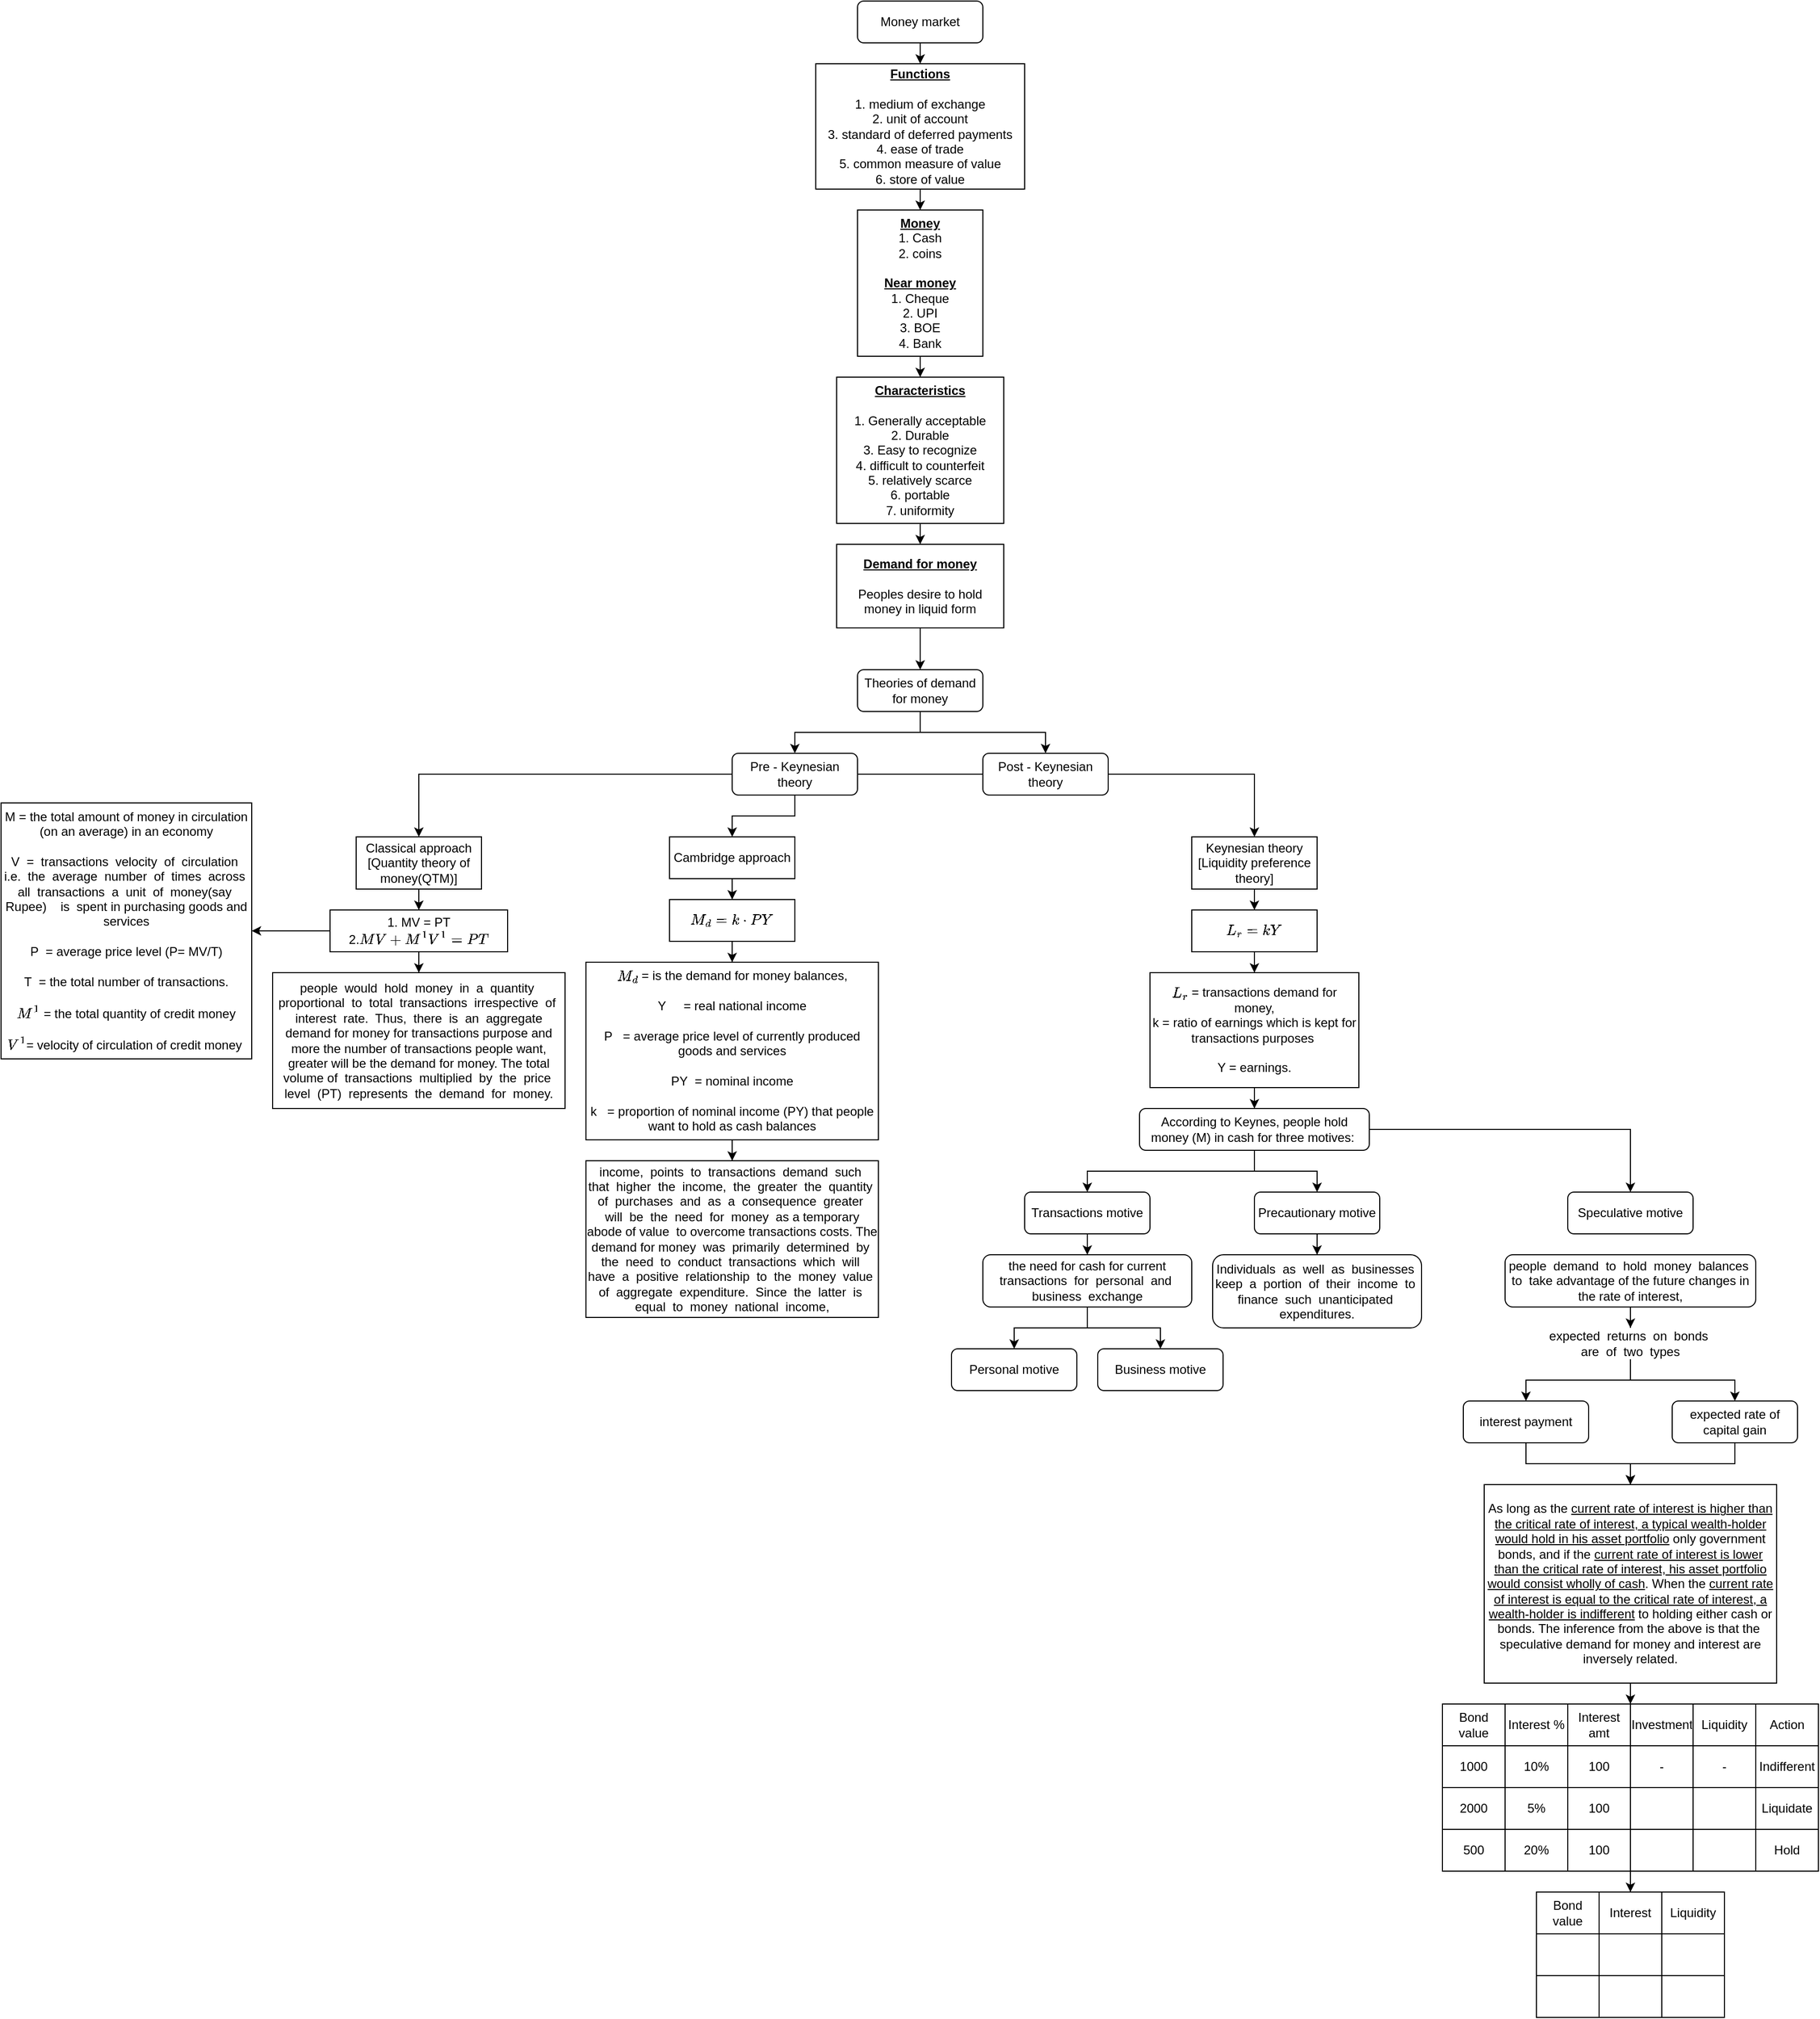 <mxfile version="14.9.0" type="github">
  <diagram id="a7ajwo2syn-CBHWLVelC" name="Page-1">
    <mxGraphModel dx="2098" dy="627" grid="1" gridSize="10" guides="1" tooltips="1" connect="1" arrows="1" fold="1" page="1" pageScale="1" pageWidth="850" pageHeight="1100" math="1" shadow="0">
      <root>
        <mxCell id="0" />
        <mxCell id="1" parent="0" />
        <mxCell id="JGfa3QQ2Kr3XQhtsew2E-2" style="edgeStyle=orthogonalEdgeStyle;rounded=0;orthogonalLoop=1;jettySize=auto;html=1;" edge="1" parent="1" source="kwy3u0nTgT62as4mCj3b-1" target="JGfa3QQ2Kr3XQhtsew2E-1">
          <mxGeometry relative="1" as="geometry" />
        </mxCell>
        <mxCell id="kwy3u0nTgT62as4mCj3b-1" value="Money market" style="rounded=1;whiteSpace=wrap;html=1;" parent="1" vertex="1">
          <mxGeometry x="360" width="120" height="40" as="geometry" />
        </mxCell>
        <mxCell id="JGfa3QQ2Kr3XQhtsew2E-5" style="edgeStyle=orthogonalEdgeStyle;rounded=0;orthogonalLoop=1;jettySize=auto;html=1;" edge="1" parent="1" source="JGfa3QQ2Kr3XQhtsew2E-1" target="JGfa3QQ2Kr3XQhtsew2E-3">
          <mxGeometry relative="1" as="geometry" />
        </mxCell>
        <mxCell id="JGfa3QQ2Kr3XQhtsew2E-1" value="&lt;div&gt;&lt;u&gt;&lt;b&gt;Functions&lt;/b&gt;&lt;/u&gt;&lt;/div&gt;&lt;div&gt;&lt;br&gt;&lt;/div&gt;&lt;div&gt;1. medium of exchange&lt;/div&gt;&lt;div&gt;2. unit of account&lt;/div&gt;&lt;div&gt;3. standard of deferred payments&lt;/div&gt;&lt;div&gt;4. ease of trade&lt;br&gt;&lt;/div&gt;&lt;div&gt;5. common measure of value&lt;/div&gt;&lt;div&gt;6. store of value&lt;/div&gt;" style="rounded=0;whiteSpace=wrap;html=1;" vertex="1" parent="1">
          <mxGeometry x="320" y="60" width="200" height="120" as="geometry" />
        </mxCell>
        <mxCell id="JGfa3QQ2Kr3XQhtsew2E-7" style="edgeStyle=orthogonalEdgeStyle;rounded=0;orthogonalLoop=1;jettySize=auto;html=1;" edge="1" parent="1" source="JGfa3QQ2Kr3XQhtsew2E-3" target="JGfa3QQ2Kr3XQhtsew2E-6">
          <mxGeometry relative="1" as="geometry" />
        </mxCell>
        <mxCell id="JGfa3QQ2Kr3XQhtsew2E-3" value="&lt;div&gt;&lt;u&gt;&lt;b&gt;Money&lt;/b&gt;&lt;/u&gt;&lt;/div&gt;&lt;div&gt;1. Cash&lt;/div&gt;&lt;div&gt;2. coins&lt;/div&gt;&lt;div&gt;&lt;br&gt;&lt;/div&gt;&lt;div&gt;&lt;u&gt;&lt;b&gt;Near money&lt;/b&gt;&lt;/u&gt;&lt;/div&gt;&lt;div&gt;1. Cheque&lt;/div&gt;&lt;div&gt;2. UPI&lt;/div&gt;&lt;div&gt;3. BOE&lt;/div&gt;&lt;div&gt;4. Bank&lt;br&gt;&lt;/div&gt;" style="rounded=0;whiteSpace=wrap;html=1;" vertex="1" parent="1">
          <mxGeometry x="360" y="200" width="120" height="140" as="geometry" />
        </mxCell>
        <mxCell id="JGfa3QQ2Kr3XQhtsew2E-9" style="edgeStyle=orthogonalEdgeStyle;rounded=0;orthogonalLoop=1;jettySize=auto;html=1;" edge="1" parent="1" source="JGfa3QQ2Kr3XQhtsew2E-6" target="JGfa3QQ2Kr3XQhtsew2E-8">
          <mxGeometry relative="1" as="geometry" />
        </mxCell>
        <mxCell id="JGfa3QQ2Kr3XQhtsew2E-6" value="&lt;div&gt;&lt;u&gt;&lt;b&gt;Characteristics&lt;/b&gt;&lt;/u&gt;&lt;/div&gt;&lt;div&gt;&lt;br&gt;&lt;/div&gt;&lt;div&gt;1. Generally acceptable&lt;/div&gt;&lt;div&gt;2. Durable&lt;/div&gt;&lt;div&gt;3. Easy to recognize&lt;/div&gt;&lt;div&gt;4. difficult to counterfeit&lt;/div&gt;&lt;div&gt;5. relatively scarce&lt;/div&gt;&lt;div&gt;6. portable&lt;/div&gt;&lt;div&gt;7. uniformity&lt;br&gt;&lt;/div&gt;" style="rounded=0;whiteSpace=wrap;html=1;" vertex="1" parent="1">
          <mxGeometry x="340" y="360" width="160" height="140" as="geometry" />
        </mxCell>
        <mxCell id="JGfa3QQ2Kr3XQhtsew2E-11" style="edgeStyle=orthogonalEdgeStyle;rounded=0;orthogonalLoop=1;jettySize=auto;html=1;" edge="1" parent="1" source="JGfa3QQ2Kr3XQhtsew2E-8" target="JGfa3QQ2Kr3XQhtsew2E-10">
          <mxGeometry relative="1" as="geometry" />
        </mxCell>
        <mxCell id="JGfa3QQ2Kr3XQhtsew2E-8" value="&lt;div&gt;&lt;u&gt;&lt;b&gt;Demand for money&lt;/b&gt;&lt;/u&gt;&lt;/div&gt;&lt;div&gt;&lt;br&gt;&lt;/div&gt;&lt;div&gt;Peoples desire to hold &lt;br&gt;&lt;/div&gt;&lt;div&gt;money in liquid form&lt;br&gt;&lt;/div&gt;" style="rounded=0;whiteSpace=wrap;html=1;" vertex="1" parent="1">
          <mxGeometry x="340" y="520" width="160" height="80" as="geometry" />
        </mxCell>
        <mxCell id="JGfa3QQ2Kr3XQhtsew2E-15" style="edgeStyle=orthogonalEdgeStyle;rounded=0;orthogonalLoop=1;jettySize=auto;html=1;" edge="1" parent="1" source="JGfa3QQ2Kr3XQhtsew2E-10" target="JGfa3QQ2Kr3XQhtsew2E-12">
          <mxGeometry relative="1" as="geometry" />
        </mxCell>
        <mxCell id="JGfa3QQ2Kr3XQhtsew2E-16" style="edgeStyle=orthogonalEdgeStyle;rounded=0;orthogonalLoop=1;jettySize=auto;html=1;" edge="1" parent="1" source="JGfa3QQ2Kr3XQhtsew2E-10" target="JGfa3QQ2Kr3XQhtsew2E-13">
          <mxGeometry relative="1" as="geometry" />
        </mxCell>
        <mxCell id="JGfa3QQ2Kr3XQhtsew2E-10" value="Theories of demand for money" style="rounded=1;whiteSpace=wrap;html=1;" vertex="1" parent="1">
          <mxGeometry x="360" y="640" width="120" height="40" as="geometry" />
        </mxCell>
        <mxCell id="JGfa3QQ2Kr3XQhtsew2E-20" style="edgeStyle=orthogonalEdgeStyle;rounded=0;orthogonalLoop=1;jettySize=auto;html=1;entryX=0.5;entryY=0;entryDx=0;entryDy=0;" edge="1" parent="1" source="JGfa3QQ2Kr3XQhtsew2E-12" target="JGfa3QQ2Kr3XQhtsew2E-19">
          <mxGeometry relative="1" as="geometry" />
        </mxCell>
        <mxCell id="JGfa3QQ2Kr3XQhtsew2E-21" style="edgeStyle=orthogonalEdgeStyle;rounded=0;orthogonalLoop=1;jettySize=auto;html=1;" edge="1" parent="1" source="JGfa3QQ2Kr3XQhtsew2E-12" target="JGfa3QQ2Kr3XQhtsew2E-18">
          <mxGeometry relative="1" as="geometry" />
        </mxCell>
        <mxCell id="JGfa3QQ2Kr3XQhtsew2E-22" style="edgeStyle=orthogonalEdgeStyle;rounded=0;orthogonalLoop=1;jettySize=auto;html=1;" edge="1" parent="1" source="JGfa3QQ2Kr3XQhtsew2E-12" target="JGfa3QQ2Kr3XQhtsew2E-17">
          <mxGeometry relative="1" as="geometry" />
        </mxCell>
        <mxCell id="JGfa3QQ2Kr3XQhtsew2E-12" value="Pre - Keynesian theory" style="rounded=1;whiteSpace=wrap;html=1;" vertex="1" parent="1">
          <mxGeometry x="240" y="720" width="120" height="40" as="geometry" />
        </mxCell>
        <mxCell id="JGfa3QQ2Kr3XQhtsew2E-13" value="Post - Keynesian theory" style="rounded=1;whiteSpace=wrap;html=1;" vertex="1" parent="1">
          <mxGeometry x="480" y="720" width="120" height="40" as="geometry" />
        </mxCell>
        <mxCell id="JGfa3QQ2Kr3XQhtsew2E-38" style="edgeStyle=orthogonalEdgeStyle;rounded=0;orthogonalLoop=1;jettySize=auto;html=1;" edge="1" parent="1" source="JGfa3QQ2Kr3XQhtsew2E-17" target="JGfa3QQ2Kr3XQhtsew2E-37">
          <mxGeometry relative="1" as="geometry" />
        </mxCell>
        <mxCell id="JGfa3QQ2Kr3XQhtsew2E-17" value="Keynesian theory&lt;br&gt;&lt;div&gt;[Liquidity preference theory]&lt;/div&gt;" style="rounded=0;whiteSpace=wrap;html=1;" vertex="1" parent="1">
          <mxGeometry x="680" y="800" width="120" height="50" as="geometry" />
        </mxCell>
        <mxCell id="JGfa3QQ2Kr3XQhtsew2E-25" style="edgeStyle=orthogonalEdgeStyle;rounded=0;orthogonalLoop=1;jettySize=auto;html=1;" edge="1" parent="1" source="JGfa3QQ2Kr3XQhtsew2E-18" target="JGfa3QQ2Kr3XQhtsew2E-24">
          <mxGeometry relative="1" as="geometry" />
        </mxCell>
        <mxCell id="JGfa3QQ2Kr3XQhtsew2E-18" value="&lt;div&gt;Classical approach&lt;/div&gt;[Quantity theory of money(QTM)]" style="rounded=0;whiteSpace=wrap;html=1;" vertex="1" parent="1">
          <mxGeometry x="-120" y="800" width="120" height="50" as="geometry" />
        </mxCell>
        <mxCell id="JGfa3QQ2Kr3XQhtsew2E-32" style="edgeStyle=orthogonalEdgeStyle;rounded=0;orthogonalLoop=1;jettySize=auto;html=1;entryX=0.5;entryY=0;entryDx=0;entryDy=0;" edge="1" parent="1" source="JGfa3QQ2Kr3XQhtsew2E-19" target="JGfa3QQ2Kr3XQhtsew2E-30">
          <mxGeometry relative="1" as="geometry" />
        </mxCell>
        <mxCell id="JGfa3QQ2Kr3XQhtsew2E-19" value="Cambridge approach" style="rounded=0;whiteSpace=wrap;html=1;" vertex="1" parent="1">
          <mxGeometry x="180" y="800" width="120" height="40" as="geometry" />
        </mxCell>
        <mxCell id="JGfa3QQ2Kr3XQhtsew2E-27" style="edgeStyle=orthogonalEdgeStyle;rounded=0;orthogonalLoop=1;jettySize=auto;html=1;" edge="1" parent="1" source="JGfa3QQ2Kr3XQhtsew2E-24" target="JGfa3QQ2Kr3XQhtsew2E-26">
          <mxGeometry relative="1" as="geometry" />
        </mxCell>
        <mxCell id="JGfa3QQ2Kr3XQhtsew2E-29" style="edgeStyle=orthogonalEdgeStyle;rounded=0;orthogonalLoop=1;jettySize=auto;html=1;" edge="1" parent="1" source="JGfa3QQ2Kr3XQhtsew2E-24" target="JGfa3QQ2Kr3XQhtsew2E-28">
          <mxGeometry relative="1" as="geometry" />
        </mxCell>
        <mxCell id="JGfa3QQ2Kr3XQhtsew2E-24" value="&lt;div&gt;1. MV = PT&lt;/div&gt;&lt;div&gt;2.`MV + M^1V^1 = PT`&lt;br&gt;&lt;/div&gt;" style="rounded=0;whiteSpace=wrap;html=1;" vertex="1" parent="1">
          <mxGeometry x="-145" y="870" width="170" height="40" as="geometry" />
        </mxCell>
        <mxCell id="JGfa3QQ2Kr3XQhtsew2E-26" value="&lt;div&gt;M = the total amount of money in circulation (on an average) in an economy &lt;br&gt;&lt;/div&gt;&lt;div&gt;&lt;br&gt;&lt;/div&gt;&lt;div&gt;V&amp;nbsp; =&amp;nbsp; transactions&amp;nbsp; velocity&amp;nbsp; of&amp;nbsp; circulation&amp;nbsp; i.e.&amp;nbsp; the&amp;nbsp; average&amp;nbsp; number&amp;nbsp; of&amp;nbsp; times&amp;nbsp; across&amp;nbsp; all&amp;nbsp; transactions&amp;nbsp; a&amp;nbsp; unit&amp;nbsp; of&amp;nbsp; money(say&amp;nbsp; Rupee)&amp;nbsp;&amp;nbsp;&amp;nbsp; is&amp;nbsp; spent in purchasing goods and services&lt;/div&gt;&lt;div&gt;&lt;br&gt;&lt;/div&gt;&lt;div&gt;P&amp;nbsp; = average price level (P= MV/T)&lt;/div&gt;&lt;div&gt;&lt;br&gt;&lt;/div&gt;&lt;div&gt;T&amp;nbsp; = the total number of transactions.&lt;/div&gt;&lt;div&gt;&lt;br&gt;&lt;/div&gt;&lt;div&gt;`M^1` = the total quantity of credit money&lt;/div&gt;&lt;div&gt;&lt;br&gt;&lt;/div&gt;&lt;div&gt;`V^1`= velocity of circulation of credit money&amp;nbsp; &lt;br&gt;&lt;/div&gt;" style="rounded=0;whiteSpace=wrap;html=1;" vertex="1" parent="1">
          <mxGeometry x="-460" y="767.5" width="240" height="245" as="geometry" />
        </mxCell>
        <mxCell id="JGfa3QQ2Kr3XQhtsew2E-28" value="people&amp;nbsp; would&amp;nbsp; hold&amp;nbsp; money&amp;nbsp; in&amp;nbsp; a&amp;nbsp; quantity&amp;nbsp; proportional&amp;nbsp; to&amp;nbsp; total&amp;nbsp; transactions&amp;nbsp; irrespective&amp;nbsp; of&amp;nbsp; interest&amp;nbsp; rate.&amp;nbsp; Thus,&amp;nbsp; there&amp;nbsp; is&amp;nbsp; an&amp;nbsp; aggregate demand for money for transactions purpose and more the number of transactions people want, greater will be the demand for money. The total volume of&amp;nbsp; transactions&amp;nbsp; multiplied&amp;nbsp; by&amp;nbsp; the&amp;nbsp; price&amp;nbsp; level&amp;nbsp; (PT)&amp;nbsp; represents&amp;nbsp; the&amp;nbsp; demand&amp;nbsp; for&amp;nbsp; money." style="rounded=0;whiteSpace=wrap;html=1;" vertex="1" parent="1">
          <mxGeometry x="-200" y="930" width="280" height="130" as="geometry" />
        </mxCell>
        <mxCell id="JGfa3QQ2Kr3XQhtsew2E-34" style="edgeStyle=orthogonalEdgeStyle;rounded=0;orthogonalLoop=1;jettySize=auto;html=1;" edge="1" parent="1" source="JGfa3QQ2Kr3XQhtsew2E-30" target="JGfa3QQ2Kr3XQhtsew2E-33">
          <mxGeometry relative="1" as="geometry" />
        </mxCell>
        <mxCell id="JGfa3QQ2Kr3XQhtsew2E-30" value="&lt;div&gt;`M_d=k*PY`&lt;/div&gt;" style="rounded=0;whiteSpace=wrap;html=1;" vertex="1" parent="1">
          <mxGeometry x="180" y="860" width="120" height="40" as="geometry" />
        </mxCell>
        <mxCell id="JGfa3QQ2Kr3XQhtsew2E-36" style="edgeStyle=orthogonalEdgeStyle;rounded=0;orthogonalLoop=1;jettySize=auto;html=1;" edge="1" parent="1" source="JGfa3QQ2Kr3XQhtsew2E-33" target="JGfa3QQ2Kr3XQhtsew2E-35">
          <mxGeometry relative="1" as="geometry" />
        </mxCell>
        <mxCell id="JGfa3QQ2Kr3XQhtsew2E-33" value="&lt;div&gt;`M_d` = is the demand for money balances,&lt;/div&gt;&lt;div&gt;&lt;br&gt;&lt;/div&gt;&lt;div&gt;Y&amp;nbsp;&amp;nbsp;&amp;nbsp;&amp;nbsp; = real national income&lt;/div&gt;&lt;div&gt;&lt;br&gt;&lt;/div&gt;&lt;div&gt;P&amp;nbsp;&amp;nbsp; = average price level of currently produced goods and services&lt;/div&gt;&lt;div&gt;&lt;br&gt;&lt;/div&gt;&lt;div&gt;PY&amp;nbsp; = nominal income&lt;/div&gt;&lt;div&gt;&lt;br&gt;&lt;/div&gt;&lt;div&gt;k&amp;nbsp;&amp;nbsp; = proportion of nominal income (PY) that people want to hold as cash balances&lt;/div&gt;" style="rounded=0;whiteSpace=wrap;html=1;" vertex="1" parent="1">
          <mxGeometry x="100" y="920" width="280" height="170" as="geometry" />
        </mxCell>
        <mxCell id="JGfa3QQ2Kr3XQhtsew2E-35" value="income,&amp;nbsp; points&amp;nbsp; to&amp;nbsp; transactions&amp;nbsp; demand&amp;nbsp; such&amp;nbsp; that&amp;nbsp; higher&amp;nbsp; the&amp;nbsp; income,&amp;nbsp; the&amp;nbsp; greater&amp;nbsp; the&amp;nbsp; quantity&amp;nbsp; of&amp;nbsp; purchases&amp;nbsp; and&amp;nbsp; as&amp;nbsp; a&amp;nbsp; consequence&amp;nbsp; greater&amp;nbsp; will&amp;nbsp; be&amp;nbsp; the&amp;nbsp; need&amp;nbsp; for&amp;nbsp; money&amp;nbsp; as a temporary abode of value&amp;nbsp; to overcome transactions costs. The demand for money&amp;nbsp; was&amp;nbsp; primarily&amp;nbsp; determined&amp;nbsp; by&amp;nbsp; the&amp;nbsp; need&amp;nbsp; to&amp;nbsp; conduct&amp;nbsp; transactions&amp;nbsp; which&amp;nbsp; will&amp;nbsp; have&amp;nbsp; a&amp;nbsp; positive&amp;nbsp; relationship&amp;nbsp; to&amp;nbsp; the&amp;nbsp; money&amp;nbsp; value&amp;nbsp; of&amp;nbsp; aggregate&amp;nbsp; expenditure.&amp;nbsp; Since&amp;nbsp; the&amp;nbsp; latter&amp;nbsp; is&amp;nbsp; equal&amp;nbsp; to&amp;nbsp; money&amp;nbsp; national&amp;nbsp; income, " style="rounded=0;whiteSpace=wrap;html=1;" vertex="1" parent="1">
          <mxGeometry x="100" y="1110" width="280" height="150" as="geometry" />
        </mxCell>
        <mxCell id="JGfa3QQ2Kr3XQhtsew2E-40" style="edgeStyle=orthogonalEdgeStyle;rounded=0;orthogonalLoop=1;jettySize=auto;html=1;entryX=0.5;entryY=0;entryDx=0;entryDy=0;" edge="1" parent="1" source="JGfa3QQ2Kr3XQhtsew2E-37" target="JGfa3QQ2Kr3XQhtsew2E-39">
          <mxGeometry relative="1" as="geometry" />
        </mxCell>
        <mxCell id="JGfa3QQ2Kr3XQhtsew2E-37" value="&lt;div&gt;`L_r = kY`&lt;/div&gt;" style="rounded=0;whiteSpace=wrap;html=1;" vertex="1" parent="1">
          <mxGeometry x="680" y="870" width="120" height="40" as="geometry" />
        </mxCell>
        <mxCell id="JGfa3QQ2Kr3XQhtsew2E-45" style="edgeStyle=orthogonalEdgeStyle;rounded=0;orthogonalLoop=1;jettySize=auto;html=1;entryX=0.5;entryY=0;entryDx=0;entryDy=0;" edge="1" parent="1" source="JGfa3QQ2Kr3XQhtsew2E-39" target="JGfa3QQ2Kr3XQhtsew2E-41">
          <mxGeometry relative="1" as="geometry" />
        </mxCell>
        <mxCell id="JGfa3QQ2Kr3XQhtsew2E-39" value="&lt;div&gt;`L_r` = transactions demand for money, &lt;br&gt;&lt;/div&gt;&lt;div&gt;k = ratio of earnings which is kept for transactions purposes&amp;nbsp; &lt;br&gt;&lt;/div&gt;&lt;div&gt;&lt;br&gt;&lt;/div&gt;&lt;div&gt;Y = earnings.&lt;/div&gt;" style="rounded=0;whiteSpace=wrap;html=1;" vertex="1" parent="1">
          <mxGeometry x="640" y="930" width="200" height="110" as="geometry" />
        </mxCell>
        <mxCell id="JGfa3QQ2Kr3XQhtsew2E-46" style="edgeStyle=orthogonalEdgeStyle;rounded=0;orthogonalLoop=1;jettySize=auto;html=1;" edge="1" parent="1" source="JGfa3QQ2Kr3XQhtsew2E-41" target="JGfa3QQ2Kr3XQhtsew2E-44">
          <mxGeometry relative="1" as="geometry" />
        </mxCell>
        <mxCell id="JGfa3QQ2Kr3XQhtsew2E-47" style="edgeStyle=orthogonalEdgeStyle;rounded=0;orthogonalLoop=1;jettySize=auto;html=1;" edge="1" parent="1" source="JGfa3QQ2Kr3XQhtsew2E-41" target="JGfa3QQ2Kr3XQhtsew2E-43">
          <mxGeometry relative="1" as="geometry" />
        </mxCell>
        <mxCell id="JGfa3QQ2Kr3XQhtsew2E-48" style="edgeStyle=orthogonalEdgeStyle;rounded=0;orthogonalLoop=1;jettySize=auto;html=1;" edge="1" parent="1" source="JGfa3QQ2Kr3XQhtsew2E-41" target="JGfa3QQ2Kr3XQhtsew2E-42">
          <mxGeometry relative="1" as="geometry" />
        </mxCell>
        <mxCell id="JGfa3QQ2Kr3XQhtsew2E-41" value="&lt;div&gt;According to Keynes, people hold &lt;br&gt;&lt;/div&gt;&lt;div&gt;money (M) in cash for three motives:&amp;nbsp; &lt;/div&gt;" style="rounded=1;whiteSpace=wrap;html=1;" vertex="1" parent="1">
          <mxGeometry x="630" y="1060" width="220" height="40" as="geometry" />
        </mxCell>
        <mxCell id="JGfa3QQ2Kr3XQhtsew2E-42" value="Speculative motive" style="rounded=1;whiteSpace=wrap;html=1;" vertex="1" parent="1">
          <mxGeometry x="1040" y="1140" width="120" height="40" as="geometry" />
        </mxCell>
        <mxCell id="JGfa3QQ2Kr3XQhtsew2E-50" style="edgeStyle=orthogonalEdgeStyle;rounded=0;orthogonalLoop=1;jettySize=auto;html=1;" edge="1" parent="1" source="JGfa3QQ2Kr3XQhtsew2E-43" target="JGfa3QQ2Kr3XQhtsew2E-49">
          <mxGeometry relative="1" as="geometry" />
        </mxCell>
        <mxCell id="JGfa3QQ2Kr3XQhtsew2E-43" value="Transactions motive" style="rounded=1;whiteSpace=wrap;html=1;" vertex="1" parent="1">
          <mxGeometry x="520" y="1140" width="120" height="40" as="geometry" />
        </mxCell>
        <mxCell id="JGfa3QQ2Kr3XQhtsew2E-56" style="edgeStyle=orthogonalEdgeStyle;rounded=0;orthogonalLoop=1;jettySize=auto;html=1;" edge="1" parent="1" source="JGfa3QQ2Kr3XQhtsew2E-44" target="JGfa3QQ2Kr3XQhtsew2E-55">
          <mxGeometry relative="1" as="geometry" />
        </mxCell>
        <mxCell id="JGfa3QQ2Kr3XQhtsew2E-44" value="Precautionary motive" style="rounded=1;whiteSpace=wrap;html=1;" vertex="1" parent="1">
          <mxGeometry x="740" y="1140" width="120" height="40" as="geometry" />
        </mxCell>
        <mxCell id="JGfa3QQ2Kr3XQhtsew2E-53" style="edgeStyle=orthogonalEdgeStyle;rounded=0;orthogonalLoop=1;jettySize=auto;html=1;" edge="1" parent="1" source="JGfa3QQ2Kr3XQhtsew2E-49" target="JGfa3QQ2Kr3XQhtsew2E-52">
          <mxGeometry relative="1" as="geometry" />
        </mxCell>
        <mxCell id="JGfa3QQ2Kr3XQhtsew2E-54" style="edgeStyle=orthogonalEdgeStyle;rounded=0;orthogonalLoop=1;jettySize=auto;html=1;" edge="1" parent="1" source="JGfa3QQ2Kr3XQhtsew2E-49" target="JGfa3QQ2Kr3XQhtsew2E-51">
          <mxGeometry relative="1" as="geometry" />
        </mxCell>
        <mxCell id="JGfa3QQ2Kr3XQhtsew2E-49" value="the need for cash for current transactions&amp;nbsp; for&amp;nbsp; personal&amp;nbsp; and&amp;nbsp; business&amp;nbsp; exchange" style="rounded=1;whiteSpace=wrap;html=1;" vertex="1" parent="1">
          <mxGeometry x="480" y="1200" width="200" height="50" as="geometry" />
        </mxCell>
        <mxCell id="JGfa3QQ2Kr3XQhtsew2E-51" value="Business motive" style="rounded=1;whiteSpace=wrap;html=1;" vertex="1" parent="1">
          <mxGeometry x="590" y="1290" width="120" height="40" as="geometry" />
        </mxCell>
        <mxCell id="JGfa3QQ2Kr3XQhtsew2E-52" value="Personal motive" style="rounded=1;whiteSpace=wrap;html=1;" vertex="1" parent="1">
          <mxGeometry x="450" y="1290" width="120" height="40" as="geometry" />
        </mxCell>
        <mxCell id="JGfa3QQ2Kr3XQhtsew2E-55" value="Individuals&amp;nbsp; as&amp;nbsp; well&amp;nbsp; as&amp;nbsp; businesses&amp;nbsp; keep&amp;nbsp; a&amp;nbsp; portion&amp;nbsp; of&amp;nbsp; their&amp;nbsp; income&amp;nbsp; to&amp;nbsp; finance&amp;nbsp; such&amp;nbsp; unanticipated&amp;nbsp; expenditures." style="rounded=1;whiteSpace=wrap;html=1;" vertex="1" parent="1">
          <mxGeometry x="700" y="1200" width="200" height="70" as="geometry" />
        </mxCell>
        <mxCell id="JGfa3QQ2Kr3XQhtsew2E-59" style="edgeStyle=orthogonalEdgeStyle;rounded=0;orthogonalLoop=1;jettySize=auto;html=1;" edge="1" parent="1" source="JGfa3QQ2Kr3XQhtsew2E-57" target="JGfa3QQ2Kr3XQhtsew2E-58">
          <mxGeometry relative="1" as="geometry" />
        </mxCell>
        <mxCell id="JGfa3QQ2Kr3XQhtsew2E-57" value="people&amp;nbsp; demand&amp;nbsp; to&amp;nbsp; hold&amp;nbsp; money&amp;nbsp; balances&amp;nbsp; to&amp;nbsp; take advantage of the future changes in the rate of interest," style="rounded=1;whiteSpace=wrap;html=1;" vertex="1" parent="1">
          <mxGeometry x="980" y="1200" width="240" height="50" as="geometry" />
        </mxCell>
        <mxCell id="JGfa3QQ2Kr3XQhtsew2E-62" style="edgeStyle=orthogonalEdgeStyle;rounded=0;orthogonalLoop=1;jettySize=auto;html=1;" edge="1" parent="1" source="JGfa3QQ2Kr3XQhtsew2E-58" target="JGfa3QQ2Kr3XQhtsew2E-61">
          <mxGeometry relative="1" as="geometry" />
        </mxCell>
        <mxCell id="JGfa3QQ2Kr3XQhtsew2E-63" style="edgeStyle=orthogonalEdgeStyle;rounded=0;orthogonalLoop=1;jettySize=auto;html=1;" edge="1" parent="1" source="JGfa3QQ2Kr3XQhtsew2E-58" target="JGfa3QQ2Kr3XQhtsew2E-60">
          <mxGeometry relative="1" as="geometry" />
        </mxCell>
        <mxCell id="JGfa3QQ2Kr3XQhtsew2E-58" value="expected&amp;nbsp; returns&amp;nbsp; on&amp;nbsp; bonds&amp;nbsp; are&amp;nbsp; of&amp;nbsp; two&amp;nbsp; types" style="text;html=1;strokeColor=none;fillColor=none;align=center;verticalAlign=middle;whiteSpace=wrap;rounded=0;" vertex="1" parent="1">
          <mxGeometry x="1015" y="1270" width="170" height="30" as="geometry" />
        </mxCell>
        <mxCell id="JGfa3QQ2Kr3XQhtsew2E-121" style="edgeStyle=orthogonalEdgeStyle;rounded=0;orthogonalLoop=1;jettySize=auto;html=1;" edge="1" parent="1" source="JGfa3QQ2Kr3XQhtsew2E-60" target="JGfa3QQ2Kr3XQhtsew2E-64">
          <mxGeometry relative="1" as="geometry" />
        </mxCell>
        <mxCell id="JGfa3QQ2Kr3XQhtsew2E-60" value="expected rate of capital gain" style="rounded=1;whiteSpace=wrap;html=1;" vertex="1" parent="1">
          <mxGeometry x="1140" y="1340" width="120" height="40" as="geometry" />
        </mxCell>
        <mxCell id="JGfa3QQ2Kr3XQhtsew2E-120" value="" style="edgeStyle=orthogonalEdgeStyle;rounded=0;orthogonalLoop=1;jettySize=auto;html=1;" edge="1" parent="1" source="JGfa3QQ2Kr3XQhtsew2E-61" target="JGfa3QQ2Kr3XQhtsew2E-64">
          <mxGeometry relative="1" as="geometry" />
        </mxCell>
        <mxCell id="JGfa3QQ2Kr3XQhtsew2E-61" value="interest payment" style="rounded=1;whiteSpace=wrap;html=1;" vertex="1" parent="1">
          <mxGeometry x="940" y="1340" width="120" height="40" as="geometry" />
        </mxCell>
        <mxCell id="JGfa3QQ2Kr3XQhtsew2E-64" value="As long as the &lt;u&gt;current rate of interest is higher than the critical rate of interest, a typical wealth-holder would hold in his asset portfolio&lt;/u&gt; only government bonds, and if the&lt;b&gt; &lt;/b&gt;&lt;u&gt;current rate of interest is lower than the critical rate of interest, his asset portfolio would consist wholly of cash&lt;/u&gt;. When the &lt;u&gt;current rate of interest is equal to the critical rate of interest, a wealth-holder is indifferent&lt;/u&gt; to holding either cash or bonds. The inference from the above is that the&amp;nbsp; speculative demand for money and interest are inversely related." style="rounded=0;whiteSpace=wrap;html=1;" vertex="1" parent="1">
          <mxGeometry x="960" y="1420" width="280" height="190" as="geometry" />
        </mxCell>
        <mxCell id="JGfa3QQ2Kr3XQhtsew2E-99" style="edgeStyle=orthogonalEdgeStyle;rounded=0;orthogonalLoop=1;jettySize=auto;html=1;exitX=0.5;exitY=1;exitDx=0;exitDy=0;" edge="1" parent="1" source="JGfa3QQ2Kr3XQhtsew2E-64" target="JGfa3QQ2Kr3XQhtsew2E-65">
          <mxGeometry relative="1" as="geometry" />
        </mxCell>
        <mxCell id="JGfa3QQ2Kr3XQhtsew2E-65" value="" style="shape=table;startSize=0;container=1;collapsible=0;childLayout=tableLayout;" vertex="1" parent="1">
          <mxGeometry x="920" y="1630" width="360" height="160" as="geometry" />
        </mxCell>
        <mxCell id="JGfa3QQ2Kr3XQhtsew2E-66" value="" style="shape=partialRectangle;collapsible=0;dropTarget=0;pointerEvents=0;fillColor=none;top=0;left=0;bottom=0;right=0;points=[[0,0.5],[1,0.5]];portConstraint=eastwest;" vertex="1" parent="JGfa3QQ2Kr3XQhtsew2E-65">
          <mxGeometry width="360" height="40" as="geometry" />
        </mxCell>
        <mxCell id="JGfa3QQ2Kr3XQhtsew2E-67" value="Bond value" style="shape=partialRectangle;html=1;whiteSpace=wrap;connectable=0;overflow=hidden;fillColor=none;top=0;left=0;bottom=0;right=0;" vertex="1" parent="JGfa3QQ2Kr3XQhtsew2E-66">
          <mxGeometry width="60" height="40" as="geometry" />
        </mxCell>
        <mxCell id="JGfa3QQ2Kr3XQhtsew2E-68" value="Interest %" style="shape=partialRectangle;html=1;whiteSpace=wrap;connectable=0;overflow=hidden;fillColor=none;top=0;left=0;bottom=0;right=0;" vertex="1" parent="JGfa3QQ2Kr3XQhtsew2E-66">
          <mxGeometry x="60" width="60" height="40" as="geometry" />
        </mxCell>
        <mxCell id="JGfa3QQ2Kr3XQhtsew2E-69" value="Interest amt" style="shape=partialRectangle;html=1;whiteSpace=wrap;connectable=0;overflow=hidden;fillColor=none;top=0;left=0;bottom=0;right=0;" vertex="1" parent="JGfa3QQ2Kr3XQhtsew2E-66">
          <mxGeometry x="120" width="60" height="40" as="geometry" />
        </mxCell>
        <mxCell id="JGfa3QQ2Kr3XQhtsew2E-70" value="Investment" style="shape=partialRectangle;html=1;whiteSpace=wrap;connectable=0;overflow=hidden;fillColor=none;top=0;left=0;bottom=0;right=0;" vertex="1" parent="JGfa3QQ2Kr3XQhtsew2E-66">
          <mxGeometry x="180" width="60" height="40" as="geometry" />
        </mxCell>
        <mxCell id="JGfa3QQ2Kr3XQhtsew2E-71" value="Liquidity" style="shape=partialRectangle;html=1;whiteSpace=wrap;connectable=0;overflow=hidden;fillColor=none;top=0;left=0;bottom=0;right=0;" vertex="1" parent="JGfa3QQ2Kr3XQhtsew2E-66">
          <mxGeometry x="240" width="60" height="40" as="geometry" />
        </mxCell>
        <mxCell id="JGfa3QQ2Kr3XQhtsew2E-72" value="Action" style="shape=partialRectangle;html=1;whiteSpace=wrap;connectable=0;overflow=hidden;fillColor=none;top=0;left=0;bottom=0;right=0;" vertex="1" parent="JGfa3QQ2Kr3XQhtsew2E-66">
          <mxGeometry x="300" width="60" height="40" as="geometry" />
        </mxCell>
        <mxCell id="JGfa3QQ2Kr3XQhtsew2E-73" value="" style="shape=partialRectangle;collapsible=0;dropTarget=0;pointerEvents=0;fillColor=none;top=0;left=0;bottom=0;right=0;points=[[0,0.5],[1,0.5]];portConstraint=eastwest;" vertex="1" parent="JGfa3QQ2Kr3XQhtsew2E-65">
          <mxGeometry y="40" width="360" height="40" as="geometry" />
        </mxCell>
        <mxCell id="JGfa3QQ2Kr3XQhtsew2E-74" value="1000" style="shape=partialRectangle;html=1;whiteSpace=wrap;connectable=0;overflow=hidden;fillColor=none;top=0;left=0;bottom=0;right=0;" vertex="1" parent="JGfa3QQ2Kr3XQhtsew2E-73">
          <mxGeometry width="60" height="40" as="geometry" />
        </mxCell>
        <mxCell id="JGfa3QQ2Kr3XQhtsew2E-75" value="10%" style="shape=partialRectangle;html=1;whiteSpace=wrap;connectable=0;overflow=hidden;fillColor=none;top=0;left=0;bottom=0;right=0;" vertex="1" parent="JGfa3QQ2Kr3XQhtsew2E-73">
          <mxGeometry x="60" width="60" height="40" as="geometry" />
        </mxCell>
        <mxCell id="JGfa3QQ2Kr3XQhtsew2E-76" value="100" style="shape=partialRectangle;html=1;whiteSpace=wrap;connectable=0;overflow=hidden;fillColor=none;top=0;left=0;bottom=0;right=0;" vertex="1" parent="JGfa3QQ2Kr3XQhtsew2E-73">
          <mxGeometry x="120" width="60" height="40" as="geometry" />
        </mxCell>
        <mxCell id="JGfa3QQ2Kr3XQhtsew2E-77" value="-" style="shape=partialRectangle;html=1;whiteSpace=wrap;connectable=0;overflow=hidden;fillColor=none;top=0;left=0;bottom=0;right=0;" vertex="1" parent="JGfa3QQ2Kr3XQhtsew2E-73">
          <mxGeometry x="180" width="60" height="40" as="geometry" />
        </mxCell>
        <mxCell id="JGfa3QQ2Kr3XQhtsew2E-78" value="-" style="shape=partialRectangle;html=1;whiteSpace=wrap;connectable=0;overflow=hidden;fillColor=none;top=0;left=0;bottom=0;right=0;" vertex="1" parent="JGfa3QQ2Kr3XQhtsew2E-73">
          <mxGeometry x="240" width="60" height="40" as="geometry" />
        </mxCell>
        <mxCell id="JGfa3QQ2Kr3XQhtsew2E-79" value="Indifferent" style="shape=partialRectangle;html=1;whiteSpace=wrap;connectable=0;overflow=hidden;fillColor=none;top=0;left=0;bottom=0;right=0;" vertex="1" parent="JGfa3QQ2Kr3XQhtsew2E-73">
          <mxGeometry x="300" width="60" height="40" as="geometry" />
        </mxCell>
        <mxCell id="JGfa3QQ2Kr3XQhtsew2E-80" value="" style="shape=partialRectangle;collapsible=0;dropTarget=0;pointerEvents=0;fillColor=none;top=0;left=0;bottom=0;right=0;points=[[0,0.5],[1,0.5]];portConstraint=eastwest;" vertex="1" parent="JGfa3QQ2Kr3XQhtsew2E-65">
          <mxGeometry y="80" width="360" height="40" as="geometry" />
        </mxCell>
        <mxCell id="JGfa3QQ2Kr3XQhtsew2E-81" value="2000" style="shape=partialRectangle;html=1;whiteSpace=wrap;connectable=0;overflow=hidden;fillColor=none;top=0;left=0;bottom=0;right=0;" vertex="1" parent="JGfa3QQ2Kr3XQhtsew2E-80">
          <mxGeometry width="60" height="40" as="geometry" />
        </mxCell>
        <mxCell id="JGfa3QQ2Kr3XQhtsew2E-82" value="5%" style="shape=partialRectangle;html=1;whiteSpace=wrap;connectable=0;overflow=hidden;fillColor=none;top=0;left=0;bottom=0;right=0;" vertex="1" parent="JGfa3QQ2Kr3XQhtsew2E-80">
          <mxGeometry x="60" width="60" height="40" as="geometry" />
        </mxCell>
        <mxCell id="JGfa3QQ2Kr3XQhtsew2E-83" value="100" style="shape=partialRectangle;html=1;whiteSpace=wrap;connectable=0;overflow=hidden;fillColor=none;top=0;left=0;bottom=0;right=0;" vertex="1" parent="JGfa3QQ2Kr3XQhtsew2E-80">
          <mxGeometry x="120" width="60" height="40" as="geometry" />
        </mxCell>
        <mxCell id="JGfa3QQ2Kr3XQhtsew2E-84" value="" style="shape=partialRectangle;html=1;whiteSpace=wrap;connectable=0;overflow=hidden;fillColor=none;top=0;left=0;bottom=0;right=0;" vertex="1" parent="JGfa3QQ2Kr3XQhtsew2E-80">
          <mxGeometry x="180" width="60" height="40" as="geometry" />
        </mxCell>
        <mxCell id="JGfa3QQ2Kr3XQhtsew2E-85" value="" style="shape=partialRectangle;html=1;whiteSpace=wrap;connectable=0;overflow=hidden;fillColor=none;top=0;left=0;bottom=0;right=0;" vertex="1" parent="JGfa3QQ2Kr3XQhtsew2E-80">
          <mxGeometry x="240" width="60" height="40" as="geometry" />
        </mxCell>
        <mxCell id="JGfa3QQ2Kr3XQhtsew2E-86" value="Liquidate" style="shape=partialRectangle;html=1;whiteSpace=wrap;connectable=0;overflow=hidden;fillColor=none;top=0;left=0;bottom=0;right=0;" vertex="1" parent="JGfa3QQ2Kr3XQhtsew2E-80">
          <mxGeometry x="300" width="60" height="40" as="geometry" />
        </mxCell>
        <mxCell id="JGfa3QQ2Kr3XQhtsew2E-87" value="" style="shape=partialRectangle;collapsible=0;dropTarget=0;pointerEvents=0;fillColor=none;top=0;left=0;bottom=0;right=0;points=[[0,0.5],[1,0.5]];portConstraint=eastwest;" vertex="1" parent="JGfa3QQ2Kr3XQhtsew2E-65">
          <mxGeometry y="120" width="360" height="40" as="geometry" />
        </mxCell>
        <mxCell id="JGfa3QQ2Kr3XQhtsew2E-88" value="500" style="shape=partialRectangle;html=1;whiteSpace=wrap;connectable=0;overflow=hidden;fillColor=none;top=0;left=0;bottom=0;right=0;" vertex="1" parent="JGfa3QQ2Kr3XQhtsew2E-87">
          <mxGeometry width="60" height="40" as="geometry" />
        </mxCell>
        <mxCell id="JGfa3QQ2Kr3XQhtsew2E-89" value="20%" style="shape=partialRectangle;html=1;whiteSpace=wrap;connectable=0;overflow=hidden;fillColor=none;top=0;left=0;bottom=0;right=0;" vertex="1" parent="JGfa3QQ2Kr3XQhtsew2E-87">
          <mxGeometry x="60" width="60" height="40" as="geometry" />
        </mxCell>
        <mxCell id="JGfa3QQ2Kr3XQhtsew2E-90" value="100" style="shape=partialRectangle;html=1;whiteSpace=wrap;connectable=0;overflow=hidden;fillColor=none;top=0;left=0;bottom=0;right=0;" vertex="1" parent="JGfa3QQ2Kr3XQhtsew2E-87">
          <mxGeometry x="120" width="60" height="40" as="geometry" />
        </mxCell>
        <mxCell id="JGfa3QQ2Kr3XQhtsew2E-91" value="" style="shape=partialRectangle;html=1;whiteSpace=wrap;connectable=0;overflow=hidden;fillColor=none;top=0;left=0;bottom=0;right=0;" vertex="1" parent="JGfa3QQ2Kr3XQhtsew2E-87">
          <mxGeometry x="180" width="60" height="40" as="geometry" />
        </mxCell>
        <mxCell id="JGfa3QQ2Kr3XQhtsew2E-92" value="" style="shape=partialRectangle;html=1;whiteSpace=wrap;connectable=0;overflow=hidden;fillColor=none;top=0;left=0;bottom=0;right=0;" vertex="1" parent="JGfa3QQ2Kr3XQhtsew2E-87">
          <mxGeometry x="240" width="60" height="40" as="geometry" />
        </mxCell>
        <mxCell id="JGfa3QQ2Kr3XQhtsew2E-93" value="Hold" style="shape=partialRectangle;html=1;whiteSpace=wrap;connectable=0;overflow=hidden;fillColor=none;top=0;left=0;bottom=0;right=0;" vertex="1" parent="JGfa3QQ2Kr3XQhtsew2E-87">
          <mxGeometry x="300" width="60" height="40" as="geometry" />
        </mxCell>
        <mxCell id="JGfa3QQ2Kr3XQhtsew2E-95" value="" style="shape=image;html=1;verticalAlign=top;verticalLabelPosition=bottom;labelBackgroundColor=#ffffff;imageAspect=0;aspect=fixed;image=https://cdn3.iconfinder.com/data/icons/freeapplication/png/24x24/Up.png;rotation=-180;" vertex="1" parent="1">
          <mxGeometry x="1116" y="1720" width="24" height="24" as="geometry" />
        </mxCell>
        <mxCell id="JGfa3QQ2Kr3XQhtsew2E-96" value="" style="shape=image;html=1;verticalAlign=top;verticalLabelPosition=bottom;labelBackgroundColor=#ffffff;imageAspect=0;aspect=fixed;image=https://cdn3.iconfinder.com/data/icons/freeapplication/png/24x24/Up.png" vertex="1" parent="1">
          <mxGeometry x="1180" y="1720" width="24" height="24" as="geometry" />
        </mxCell>
        <mxCell id="JGfa3QQ2Kr3XQhtsew2E-97" value="" style="shape=image;html=1;verticalAlign=top;verticalLabelPosition=bottom;labelBackgroundColor=#ffffff;imageAspect=0;aspect=fixed;image=https://cdn3.iconfinder.com/data/icons/freeapplication/png/24x24/Up.png;rotation=-180;" vertex="1" parent="1">
          <mxGeometry x="1180" y="1760" width="24" height="24" as="geometry" />
        </mxCell>
        <mxCell id="JGfa3QQ2Kr3XQhtsew2E-98" value="" style="shape=image;html=1;verticalAlign=top;verticalLabelPosition=bottom;labelBackgroundColor=#ffffff;imageAspect=0;aspect=fixed;image=https://cdn3.iconfinder.com/data/icons/freeapplication/png/24x24/Up.png;rotation=-180;" vertex="1" parent="1">
          <mxGeometry x="1116" y="1760" width="24" height="24" as="geometry" />
        </mxCell>
        <mxCell id="JGfa3QQ2Kr3XQhtsew2E-100" value="" style="shape=table;startSize=0;container=1;collapsible=0;childLayout=tableLayout;" vertex="1" parent="1">
          <mxGeometry x="1010" y="1810" width="180" height="120" as="geometry" />
        </mxCell>
        <mxCell id="JGfa3QQ2Kr3XQhtsew2E-101" value="" style="shape=partialRectangle;collapsible=0;dropTarget=0;pointerEvents=0;fillColor=none;top=0;left=0;bottom=0;right=0;points=[[0,0.5],[1,0.5]];portConstraint=eastwest;" vertex="1" parent="JGfa3QQ2Kr3XQhtsew2E-100">
          <mxGeometry width="180" height="40" as="geometry" />
        </mxCell>
        <mxCell id="JGfa3QQ2Kr3XQhtsew2E-102" value="Bond value" style="shape=partialRectangle;html=1;whiteSpace=wrap;connectable=0;overflow=hidden;fillColor=none;top=0;left=0;bottom=0;right=0;" vertex="1" parent="JGfa3QQ2Kr3XQhtsew2E-101">
          <mxGeometry width="60" height="40" as="geometry" />
        </mxCell>
        <mxCell id="JGfa3QQ2Kr3XQhtsew2E-103" value="Interest" style="shape=partialRectangle;html=1;whiteSpace=wrap;connectable=0;overflow=hidden;fillColor=none;top=0;left=0;bottom=0;right=0;" vertex="1" parent="JGfa3QQ2Kr3XQhtsew2E-101">
          <mxGeometry x="60" width="60" height="40" as="geometry" />
        </mxCell>
        <mxCell id="JGfa3QQ2Kr3XQhtsew2E-104" value="Liquidity" style="shape=partialRectangle;html=1;whiteSpace=wrap;connectable=0;overflow=hidden;fillColor=none;top=0;left=0;bottom=0;right=0;" vertex="1" parent="JGfa3QQ2Kr3XQhtsew2E-101">
          <mxGeometry x="120" width="60" height="40" as="geometry" />
        </mxCell>
        <mxCell id="JGfa3QQ2Kr3XQhtsew2E-105" value="" style="shape=partialRectangle;collapsible=0;dropTarget=0;pointerEvents=0;fillColor=none;top=0;left=0;bottom=0;right=0;points=[[0,0.5],[1,0.5]];portConstraint=eastwest;" vertex="1" parent="JGfa3QQ2Kr3XQhtsew2E-100">
          <mxGeometry y="40" width="180" height="40" as="geometry" />
        </mxCell>
        <mxCell id="JGfa3QQ2Kr3XQhtsew2E-106" value="" style="shape=partialRectangle;html=1;whiteSpace=wrap;connectable=0;overflow=hidden;fillColor=none;top=0;left=0;bottom=0;right=0;" vertex="1" parent="JGfa3QQ2Kr3XQhtsew2E-105">
          <mxGeometry width="60" height="40" as="geometry" />
        </mxCell>
        <mxCell id="JGfa3QQ2Kr3XQhtsew2E-107" value="" style="shape=partialRectangle;html=1;whiteSpace=wrap;connectable=0;overflow=hidden;fillColor=none;top=0;left=0;bottom=0;right=0;" vertex="1" parent="JGfa3QQ2Kr3XQhtsew2E-105">
          <mxGeometry x="60" width="60" height="40" as="geometry" />
        </mxCell>
        <mxCell id="JGfa3QQ2Kr3XQhtsew2E-108" value="" style="shape=partialRectangle;html=1;whiteSpace=wrap;connectable=0;overflow=hidden;fillColor=none;top=0;left=0;bottom=0;right=0;" vertex="1" parent="JGfa3QQ2Kr3XQhtsew2E-105">
          <mxGeometry x="120" width="60" height="40" as="geometry" />
        </mxCell>
        <mxCell id="JGfa3QQ2Kr3XQhtsew2E-109" style="shape=partialRectangle;collapsible=0;dropTarget=0;pointerEvents=0;fillColor=none;top=0;left=0;bottom=0;right=0;points=[[0,0.5],[1,0.5]];portConstraint=eastwest;" vertex="1" parent="JGfa3QQ2Kr3XQhtsew2E-100">
          <mxGeometry y="80" width="180" height="40" as="geometry" />
        </mxCell>
        <mxCell id="JGfa3QQ2Kr3XQhtsew2E-110" style="shape=partialRectangle;html=1;whiteSpace=wrap;connectable=0;overflow=hidden;fillColor=none;top=0;left=0;bottom=0;right=0;" vertex="1" parent="JGfa3QQ2Kr3XQhtsew2E-109">
          <mxGeometry width="60" height="40" as="geometry" />
        </mxCell>
        <mxCell id="JGfa3QQ2Kr3XQhtsew2E-111" style="shape=partialRectangle;html=1;whiteSpace=wrap;connectable=0;overflow=hidden;fillColor=none;top=0;left=0;bottom=0;right=0;" vertex="1" parent="JGfa3QQ2Kr3XQhtsew2E-109">
          <mxGeometry x="60" width="60" height="40" as="geometry" />
        </mxCell>
        <mxCell id="JGfa3QQ2Kr3XQhtsew2E-112" style="shape=partialRectangle;html=1;whiteSpace=wrap;connectable=0;overflow=hidden;fillColor=none;top=0;left=0;bottom=0;right=0;" vertex="1" parent="JGfa3QQ2Kr3XQhtsew2E-109">
          <mxGeometry x="120" width="60" height="40" as="geometry" />
        </mxCell>
        <mxCell id="JGfa3QQ2Kr3XQhtsew2E-113" value="" style="shape=image;html=1;verticalAlign=top;verticalLabelPosition=bottom;labelBackgroundColor=#ffffff;imageAspect=0;aspect=fixed;image=https://cdn3.iconfinder.com/data/icons/freeapplication/png/24x24/Up.png;rotation=-180;" vertex="1" parent="1">
          <mxGeometry x="1088" y="1858" width="24" height="24" as="geometry" />
        </mxCell>
        <mxCell id="JGfa3QQ2Kr3XQhtsew2E-114" value="" style="shape=image;html=1;verticalAlign=top;verticalLabelPosition=bottom;labelBackgroundColor=#ffffff;imageAspect=0;aspect=fixed;image=https://cdn3.iconfinder.com/data/icons/freeapplication/png/24x24/Up.png;rotation=-180;" vertex="1" parent="1">
          <mxGeometry x="1150" y="1900" width="24" height="24" as="geometry" />
        </mxCell>
        <mxCell id="JGfa3QQ2Kr3XQhtsew2E-115" value="" style="shape=image;html=1;verticalAlign=top;verticalLabelPosition=bottom;labelBackgroundColor=#ffffff;imageAspect=0;aspect=fixed;image=https://cdn3.iconfinder.com/data/icons/freeapplication/png/24x24/Up.png;rotation=-180;" vertex="1" parent="1">
          <mxGeometry x="1030" y="1900" width="24" height="24" as="geometry" />
        </mxCell>
        <mxCell id="JGfa3QQ2Kr3XQhtsew2E-116" value="" style="shape=image;html=1;verticalAlign=top;verticalLabelPosition=bottom;labelBackgroundColor=#ffffff;imageAspect=0;aspect=fixed;image=https://cdn3.iconfinder.com/data/icons/freeapplication/png/24x24/Up.png" vertex="1" parent="1">
          <mxGeometry x="1026" y="1858" width="24" height="24" as="geometry" />
        </mxCell>
        <mxCell id="JGfa3QQ2Kr3XQhtsew2E-117" value="" style="shape=image;html=1;verticalAlign=top;verticalLabelPosition=bottom;labelBackgroundColor=#ffffff;imageAspect=0;aspect=fixed;image=https://cdn3.iconfinder.com/data/icons/freeapplication/png/24x24/Up.png" vertex="1" parent="1">
          <mxGeometry x="1088" y="1900" width="24" height="24" as="geometry" />
        </mxCell>
        <mxCell id="JGfa3QQ2Kr3XQhtsew2E-118" value="" style="shape=image;html=1;verticalAlign=top;verticalLabelPosition=bottom;labelBackgroundColor=#ffffff;imageAspect=0;aspect=fixed;image=https://cdn3.iconfinder.com/data/icons/freeapplication/png/24x24/Up.png" vertex="1" parent="1">
          <mxGeometry x="1150" y="1858" width="24" height="24" as="geometry" />
        </mxCell>
        <mxCell id="JGfa3QQ2Kr3XQhtsew2E-119" style="edgeStyle=orthogonalEdgeStyle;rounded=0;orthogonalLoop=1;jettySize=auto;html=1;exitX=0.5;exitY=1;exitDx=0;exitDy=0;exitPerimeter=0;" edge="1" parent="1" source="JGfa3QQ2Kr3XQhtsew2E-87" target="JGfa3QQ2Kr3XQhtsew2E-100">
          <mxGeometry relative="1" as="geometry" />
        </mxCell>
      </root>
    </mxGraphModel>
  </diagram>
</mxfile>
